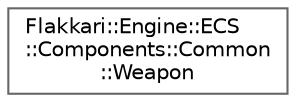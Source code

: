 digraph "Graphical Class Hierarchy"
{
 // LATEX_PDF_SIZE
  bgcolor="transparent";
  edge [fontname=Helvetica,fontsize=10,labelfontname=Helvetica,labelfontsize=10];
  node [fontname=Helvetica,fontsize=10,shape=box,height=0.2,width=0.4];
  rankdir="LR";
  Node0 [id="Node000000",label="Flakkari::Engine::ECS\l::Components::Common\l::Weapon",height=0.2,width=0.4,color="grey40", fillcolor="white", style="filled",URL="$d0/dd4/structFlakkari_1_1Engine_1_1ECS_1_1Components_1_1Common_1_1Weapon.html",tooltip="Weapon is a structure that defines the characteristics of a weapon."];
}
